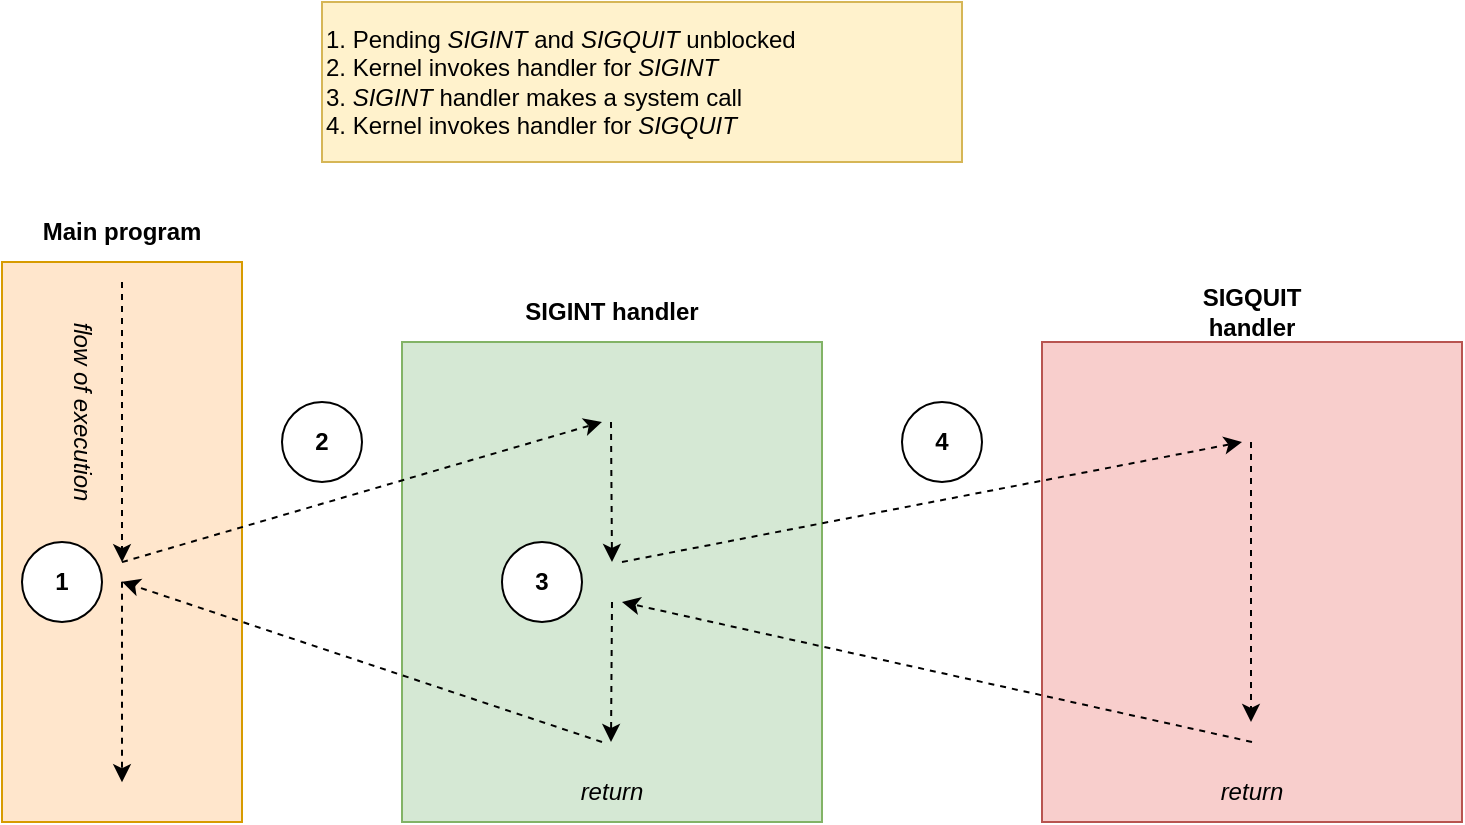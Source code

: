 <mxfile version="26.2.14">
  <diagram name="Page-1" id="5rA5IjEutV4pKjnAbVxL">
    <mxGraphModel dx="1356" dy="763" grid="1" gridSize="10" guides="1" tooltips="1" connect="1" arrows="1" fold="1" page="1" pageScale="1" pageWidth="850" pageHeight="1100" math="0" shadow="0">
      <root>
        <mxCell id="0" />
        <mxCell id="1" parent="0" />
        <mxCell id="gI87Sr-gjYn_5p0bH6dP-7" value="" style="rounded=0;whiteSpace=wrap;html=1;fillColor=#d5e8d4;strokeColor=#82b366;" vertex="1" parent="1">
          <mxGeometry x="280" y="240" width="210" height="240" as="geometry" />
        </mxCell>
        <mxCell id="gI87Sr-gjYn_5p0bH6dP-1" value="" style="rounded=0;whiteSpace=wrap;html=1;fillColor=#ffe6cc;strokeColor=#d79b00;" vertex="1" parent="1">
          <mxGeometry x="80" y="200" width="120" height="280" as="geometry" />
        </mxCell>
        <mxCell id="gI87Sr-gjYn_5p0bH6dP-2" value="&lt;b&gt;Main program&lt;/b&gt;" style="text;html=1;align=center;verticalAlign=middle;whiteSpace=wrap;rounded=0;" vertex="1" parent="1">
          <mxGeometry x="95" y="170" width="90" height="30" as="geometry" />
        </mxCell>
        <mxCell id="gI87Sr-gjYn_5p0bH6dP-3" value="" style="endArrow=classic;html=1;rounded=0;entryX=0.5;entryY=0.536;entryDx=0;entryDy=0;entryPerimeter=0;dashed=1;" edge="1" parent="1" target="gI87Sr-gjYn_5p0bH6dP-1">
          <mxGeometry width="50" height="50" relative="1" as="geometry">
            <mxPoint x="140" y="210" as="sourcePoint" />
            <mxPoint x="450" y="370" as="targetPoint" />
          </mxGeometry>
        </mxCell>
        <mxCell id="gI87Sr-gjYn_5p0bH6dP-5" value="" style="endArrow=classic;html=1;rounded=0;entryX=0.5;entryY=0.571;entryDx=0;entryDy=0;entryPerimeter=0;dashed=1;" edge="1" parent="1" target="gI87Sr-gjYn_5p0bH6dP-1">
          <mxGeometry width="50" height="50" relative="1" as="geometry">
            <mxPoint x="380" y="440" as="sourcePoint" />
            <mxPoint x="450" y="370" as="targetPoint" />
          </mxGeometry>
        </mxCell>
        <mxCell id="gI87Sr-gjYn_5p0bH6dP-6" value="" style="endArrow=classic;html=1;rounded=0;exitX=0.5;exitY=0.571;exitDx=0;exitDy=0;exitPerimeter=0;entryX=0.5;entryY=0.929;entryDx=0;entryDy=0;entryPerimeter=0;dashed=1;" edge="1" parent="1" source="gI87Sr-gjYn_5p0bH6dP-1" target="gI87Sr-gjYn_5p0bH6dP-1">
          <mxGeometry width="50" height="50" relative="1" as="geometry">
            <mxPoint x="400" y="420" as="sourcePoint" />
            <mxPoint x="450" y="370" as="targetPoint" />
          </mxGeometry>
        </mxCell>
        <mxCell id="gI87Sr-gjYn_5p0bH6dP-4" value="" style="endArrow=classic;html=1;rounded=0;exitX=0.5;exitY=0.536;exitDx=0;exitDy=0;exitPerimeter=0;dashed=1;" edge="1" parent="1" source="gI87Sr-gjYn_5p0bH6dP-1">
          <mxGeometry width="50" height="50" relative="1" as="geometry">
            <mxPoint x="400" y="420" as="sourcePoint" />
            <mxPoint x="380" y="280" as="targetPoint" />
          </mxGeometry>
        </mxCell>
        <mxCell id="gI87Sr-gjYn_5p0bH6dP-9" value="&lt;b&gt;SIGINT handler&lt;/b&gt;" style="text;html=1;align=center;verticalAlign=middle;whiteSpace=wrap;rounded=0;" vertex="1" parent="1">
          <mxGeometry x="340" y="210" width="90" height="30" as="geometry" />
        </mxCell>
        <mxCell id="gI87Sr-gjYn_5p0bH6dP-10" value="" style="rounded=0;whiteSpace=wrap;html=1;fillColor=#f8cecc;strokeColor=#b85450;" vertex="1" parent="1">
          <mxGeometry x="600" y="240" width="210" height="240" as="geometry" />
        </mxCell>
        <mxCell id="gI87Sr-gjYn_5p0bH6dP-11" value="&lt;b&gt;SIGQUIT handler&lt;/b&gt;" style="text;html=1;align=center;verticalAlign=middle;whiteSpace=wrap;rounded=0;" vertex="1" parent="1">
          <mxGeometry x="660" y="210" width="90" height="30" as="geometry" />
        </mxCell>
        <mxCell id="gI87Sr-gjYn_5p0bH6dP-12" value="" style="endArrow=classic;html=1;rounded=0;entryX=0.5;entryY=0.536;entryDx=0;entryDy=0;entryPerimeter=0;dashed=1;" edge="1" parent="1">
          <mxGeometry width="50" height="50" relative="1" as="geometry">
            <mxPoint x="704.5" y="290" as="sourcePoint" />
            <mxPoint x="704.5" y="430" as="targetPoint" />
          </mxGeometry>
        </mxCell>
        <mxCell id="gI87Sr-gjYn_5p0bH6dP-14" value="" style="endArrow=classic;html=1;rounded=0;dashed=1;" edge="1" parent="1">
          <mxGeometry width="50" height="50" relative="1" as="geometry">
            <mxPoint x="384.5" y="280" as="sourcePoint" />
            <mxPoint x="385" y="350" as="targetPoint" />
          </mxGeometry>
        </mxCell>
        <mxCell id="gI87Sr-gjYn_5p0bH6dP-15" value="" style="endArrow=classic;html=1;rounded=0;entryX=0.5;entryY=0.929;entryDx=0;entryDy=0;entryPerimeter=0;dashed=1;" edge="1" parent="1">
          <mxGeometry width="50" height="50" relative="1" as="geometry">
            <mxPoint x="385" y="370" as="sourcePoint" />
            <mxPoint x="384.5" y="440" as="targetPoint" />
          </mxGeometry>
        </mxCell>
        <mxCell id="gI87Sr-gjYn_5p0bH6dP-16" value="" style="endArrow=classic;html=1;rounded=0;exitX=0.5;exitY=0.536;exitDx=0;exitDy=0;exitPerimeter=0;dashed=1;" edge="1" parent="1">
          <mxGeometry width="50" height="50" relative="1" as="geometry">
            <mxPoint x="390" y="350" as="sourcePoint" />
            <mxPoint x="700" y="290" as="targetPoint" />
          </mxGeometry>
        </mxCell>
        <mxCell id="gI87Sr-gjYn_5p0bH6dP-17" value="" style="endArrow=classic;html=1;rounded=0;entryX=0.5;entryY=0.571;entryDx=0;entryDy=0;entryPerimeter=0;dashed=1;" edge="1" parent="1">
          <mxGeometry width="50" height="50" relative="1" as="geometry">
            <mxPoint x="705" y="440" as="sourcePoint" />
            <mxPoint x="390" y="370" as="targetPoint" />
          </mxGeometry>
        </mxCell>
        <mxCell id="gI87Sr-gjYn_5p0bH6dP-18" value="1" style="ellipse;whiteSpace=wrap;html=1;aspect=fixed;fontStyle=1" vertex="1" parent="1">
          <mxGeometry x="90" y="340" width="40" height="40" as="geometry" />
        </mxCell>
        <mxCell id="gI87Sr-gjYn_5p0bH6dP-19" value="2" style="ellipse;whiteSpace=wrap;html=1;aspect=fixed;fontStyle=1" vertex="1" parent="1">
          <mxGeometry x="220" y="270" width="40" height="40" as="geometry" />
        </mxCell>
        <mxCell id="gI87Sr-gjYn_5p0bH6dP-20" value="3" style="ellipse;whiteSpace=wrap;html=1;aspect=fixed;fontStyle=1" vertex="1" parent="1">
          <mxGeometry x="330" y="340" width="40" height="40" as="geometry" />
        </mxCell>
        <mxCell id="gI87Sr-gjYn_5p0bH6dP-21" value="4" style="ellipse;whiteSpace=wrap;html=1;aspect=fixed;fontStyle=1" vertex="1" parent="1">
          <mxGeometry x="530" y="270" width="40" height="40" as="geometry" />
        </mxCell>
        <mxCell id="gI87Sr-gjYn_5p0bH6dP-22" value="&lt;i&gt;flow of execution&lt;/i&gt;" style="text;html=1;align=center;verticalAlign=middle;whiteSpace=wrap;rounded=0;rotation=90;" vertex="1" parent="1">
          <mxGeometry x="65" y="260" width="110" height="30" as="geometry" />
        </mxCell>
        <mxCell id="gI87Sr-gjYn_5p0bH6dP-23" value="&lt;i&gt;return&lt;/i&gt;" style="text;html=1;align=center;verticalAlign=middle;whiteSpace=wrap;rounded=0;" vertex="1" parent="1">
          <mxGeometry x="355" y="450" width="60" height="30" as="geometry" />
        </mxCell>
        <mxCell id="gI87Sr-gjYn_5p0bH6dP-24" value="&lt;i&gt;return&lt;/i&gt;" style="text;html=1;align=center;verticalAlign=middle;whiteSpace=wrap;rounded=0;" vertex="1" parent="1">
          <mxGeometry x="675" y="450" width="60" height="30" as="geometry" />
        </mxCell>
        <mxCell id="gI87Sr-gjYn_5p0bH6dP-25" value="&lt;div&gt;1. Pending &lt;i&gt;SIGINT&lt;/i&gt; and &lt;i&gt;SIGQUIT&lt;/i&gt; unblocked&lt;/div&gt;&lt;div&gt;2. Kernel invokes handler for &lt;i&gt;SIGINT&lt;/i&gt;&lt;/div&gt;&lt;div&gt;3. &lt;i&gt;SIGINT&lt;/i&gt; handler makes a system call&lt;/div&gt;&lt;div&gt;4. Kernel invokes handler for &lt;i&gt;SIGQUIT&lt;/i&gt;&lt;/div&gt;" style="rounded=0;whiteSpace=wrap;html=1;align=left;fillColor=#fff2cc;strokeColor=#d6b656;" vertex="1" parent="1">
          <mxGeometry x="240" y="70" width="320" height="80" as="geometry" />
        </mxCell>
      </root>
    </mxGraphModel>
  </diagram>
</mxfile>
